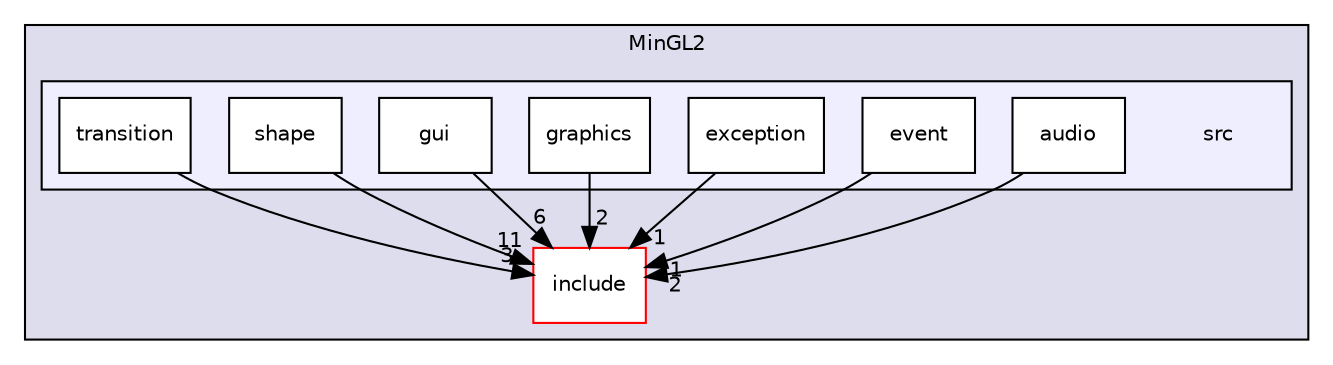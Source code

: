 digraph "/home/alexandre/Documents/sae_pacman/MinGL2/src" {
  compound=true
  node [ fontsize="10", fontname="Helvetica"];
  edge [ labelfontsize="10", labelfontname="Helvetica"];
  subgraph clusterdir_294940efba15fec3d7d548da5df03057 {
    graph [ bgcolor="#ddddee", pencolor="black", label="MinGL2" fontname="Helvetica", fontsize="10", URL="dir_294940efba15fec3d7d548da5df03057.html"]
  dir_ae291cc27e75980bdaeeec13fe1d2128 [shape=box label="include" fillcolor="white" style="filled" color="red" URL="dir_ae291cc27e75980bdaeeec13fe1d2128.html"];
  subgraph clusterdir_3785c8ddeb5801ba8a1eb564cf3952b5 {
    graph [ bgcolor="#eeeeff", pencolor="black", label="" URL="dir_3785c8ddeb5801ba8a1eb564cf3952b5.html"];
    dir_3785c8ddeb5801ba8a1eb564cf3952b5 [shape=plaintext label="src"];
  dir_c82d7c471094270fac879aa29128ce06 [shape=box label="audio" fillcolor="white" style="filled" URL="dir_c82d7c471094270fac879aa29128ce06.html"];
  dir_c0f708365b59abf4235727c814cfe605 [shape=box label="event" fillcolor="white" style="filled" URL="dir_c0f708365b59abf4235727c814cfe605.html"];
  dir_c02bc3bfd3bbd00c73c20603af848799 [shape=box label="exception" fillcolor="white" style="filled" URL="dir_c02bc3bfd3bbd00c73c20603af848799.html"];
  dir_edabd4b4485e1fb680d7ca6b307bd297 [shape=box label="graphics" fillcolor="white" style="filled" URL="dir_edabd4b4485e1fb680d7ca6b307bd297.html"];
  dir_5fbc2dc88c799357de610517846fb294 [shape=box label="gui" fillcolor="white" style="filled" URL="dir_5fbc2dc88c799357de610517846fb294.html"];
  dir_66629e48223be2b2ba4f797b35495f34 [shape=box label="shape" fillcolor="white" style="filled" URL="dir_66629e48223be2b2ba4f797b35495f34.html"];
  dir_d092df21886bcc0f524463776d5e6866 [shape=box label="transition" fillcolor="white" style="filled" URL="dir_d092df21886bcc0f524463776d5e6866.html"];
  }
  }
  dir_c82d7c471094270fac879aa29128ce06->dir_ae291cc27e75980bdaeeec13fe1d2128 [headlabel="2", labeldistance=1.5 headhref="dir_000024_000013.html"];
  dir_5fbc2dc88c799357de610517846fb294->dir_ae291cc27e75980bdaeeec13fe1d2128 [headlabel="6", labeldistance=1.5 headhref="dir_000028_000013.html"];
  dir_c02bc3bfd3bbd00c73c20603af848799->dir_ae291cc27e75980bdaeeec13fe1d2128 [headlabel="1", labeldistance=1.5 headhref="dir_000026_000013.html"];
  dir_edabd4b4485e1fb680d7ca6b307bd297->dir_ae291cc27e75980bdaeeec13fe1d2128 [headlabel="2", labeldistance=1.5 headhref="dir_000027_000013.html"];
  dir_66629e48223be2b2ba4f797b35495f34->dir_ae291cc27e75980bdaeeec13fe1d2128 [headlabel="11", labeldistance=1.5 headhref="dir_000029_000013.html"];
  dir_d092df21886bcc0f524463776d5e6866->dir_ae291cc27e75980bdaeeec13fe1d2128 [headlabel="3", labeldistance=1.5 headhref="dir_000030_000013.html"];
  dir_c0f708365b59abf4235727c814cfe605->dir_ae291cc27e75980bdaeeec13fe1d2128 [headlabel="1", labeldistance=1.5 headhref="dir_000025_000013.html"];
}
